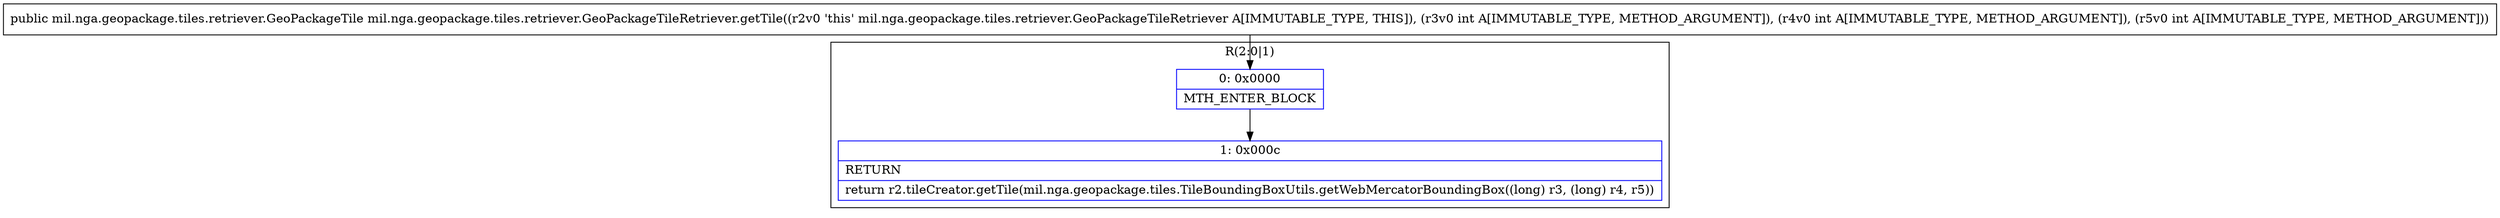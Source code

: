 digraph "CFG formil.nga.geopackage.tiles.retriever.GeoPackageTileRetriever.getTile(III)Lmil\/nga\/geopackage\/tiles\/retriever\/GeoPackageTile;" {
subgraph cluster_Region_895263129 {
label = "R(2:0|1)";
node [shape=record,color=blue];
Node_0 [shape=record,label="{0\:\ 0x0000|MTH_ENTER_BLOCK\l}"];
Node_1 [shape=record,label="{1\:\ 0x000c|RETURN\l|return r2.tileCreator.getTile(mil.nga.geopackage.tiles.TileBoundingBoxUtils.getWebMercatorBoundingBox((long) r3, (long) r4, r5))\l}"];
}
MethodNode[shape=record,label="{public mil.nga.geopackage.tiles.retriever.GeoPackageTile mil.nga.geopackage.tiles.retriever.GeoPackageTileRetriever.getTile((r2v0 'this' mil.nga.geopackage.tiles.retriever.GeoPackageTileRetriever A[IMMUTABLE_TYPE, THIS]), (r3v0 int A[IMMUTABLE_TYPE, METHOD_ARGUMENT]), (r4v0 int A[IMMUTABLE_TYPE, METHOD_ARGUMENT]), (r5v0 int A[IMMUTABLE_TYPE, METHOD_ARGUMENT])) }"];
MethodNode -> Node_0;
Node_0 -> Node_1;
}

